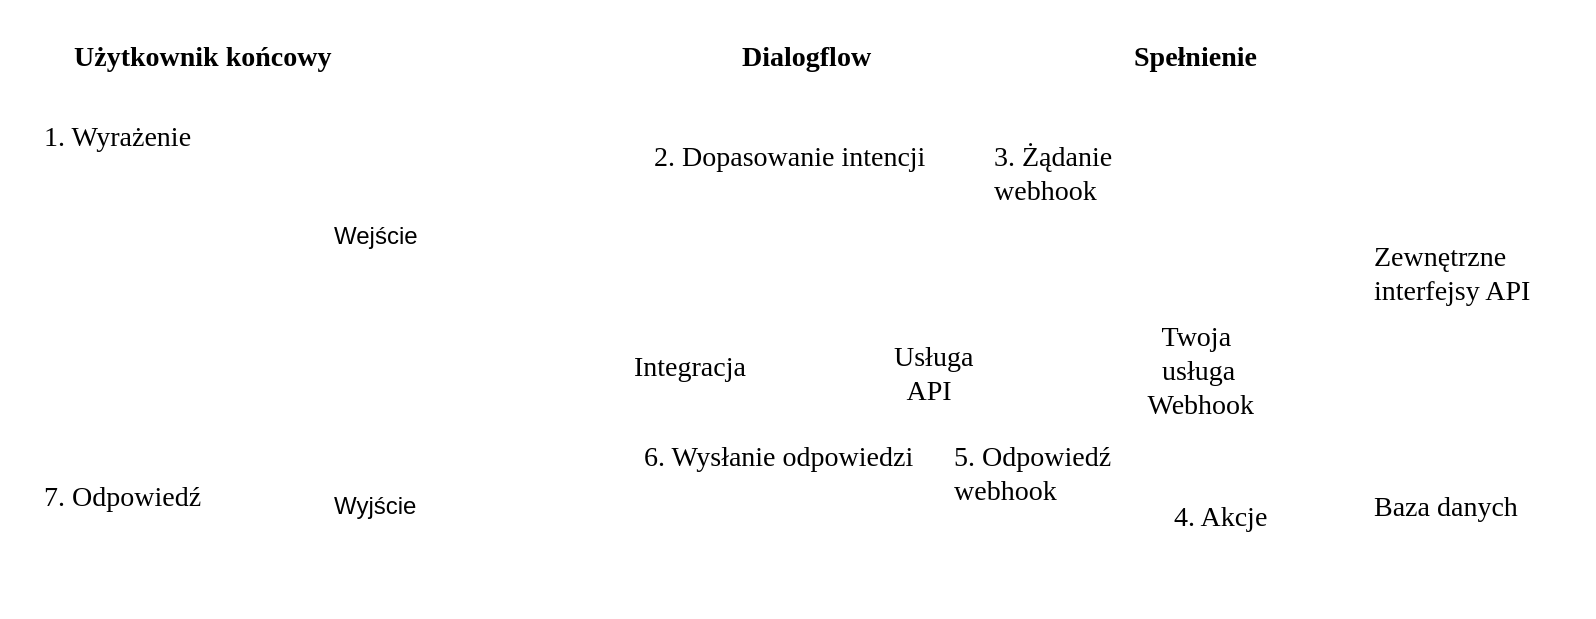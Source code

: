 <mxfile version="13.4.6" type="github">
  <diagram id="h810xF65mg9MJsxGK6w5" name="Page-1">
    <mxGraphModel dx="1422" dy="723" grid="1" gridSize="10" guides="1" tooltips="1" connect="1" arrows="1" fold="1" page="1" pageScale="1" pageWidth="827" pageHeight="1169" math="0" shadow="0">
      <root>
        <mxCell id="0" />
        <mxCell id="1" parent="0" />
        <mxCell id="yAX7AdngXoGngetymqkQ-1" value="" style="shape=image;verticalLabelPosition=bottom;labelBackgroundColor=#ffffff;verticalAlign=top;aspect=fixed;imageAspect=0;image=https://cloud.google.com/dialogflow/docs/images/fulfillment-flow.svg;" vertex="1" parent="1">
          <mxGeometry x="13" y="120" width="797" height="308.07" as="geometry" />
        </mxCell>
        <mxCell id="yAX7AdngXoGngetymqkQ-2" value="&lt;font color=&quot;#000000&quot; face=&quot;Times New Roman&quot; style=&quot;font-size: 14px&quot;&gt;&lt;b&gt;Użytkownik końcowy&lt;/b&gt;&lt;/font&gt;" style="points=[[0,0,0],[0.25,0,0],[0.5,0,0],[0.75,0,0],[1,0,0],[1,0.25,0],[1,0.5,0],[1,0.75,0],[1,1,0],[0.75,1,0],[0.5,1,0],[0.25,1,0],[0,1,0],[0,0.75,0],[0,0.5,0],[0,0.25,0]];rounded=1;absoluteArcSize=1;arcSize=2;html=1;strokeColor=none;gradientColor=none;shadow=0;dashed=0;fontSize=12;fontColor=#9E9E9E;align=left;verticalAlign=top;spacing=10;spacingTop=-4;" vertex="1" parent="1">
          <mxGeometry x="40" y="130" width="220" height="30" as="geometry" />
        </mxCell>
        <mxCell id="yAX7AdngXoGngetymqkQ-3" value="&lt;font color=&quot;#000000&quot; face=&quot;Times New Roman&quot; style=&quot;font-size: 14px&quot;&gt;&lt;b&gt;Spełnienie&lt;/b&gt;&lt;/font&gt;" style="points=[[0,0,0],[0.25,0,0],[0.5,0,0],[0.75,0,0],[1,0,0],[1,0.25,0],[1,0.5,0],[1,0.75,0],[1,1,0],[0.75,1,0],[0.5,1,0],[0.25,1,0],[0,1,0],[0,0.75,0],[0,0.5,0],[0,0.25,0]];rounded=1;absoluteArcSize=1;arcSize=2;html=1;strokeColor=none;gradientColor=none;shadow=0;dashed=0;fontSize=12;fontColor=#9E9E9E;align=left;verticalAlign=top;spacing=10;spacingTop=-4;" vertex="1" parent="1">
          <mxGeometry x="570" y="130" width="210" height="30" as="geometry" />
        </mxCell>
        <mxCell id="yAX7AdngXoGngetymqkQ-4" value="&lt;font color=&quot;#000000&quot; face=&quot;Times New Roman&quot; style=&quot;font-size: 14px&quot;&gt;1. Wyrażenie&lt;/font&gt;" style="points=[[0,0,0],[0.25,0,0],[0.5,0,0],[0.75,0,0],[1,0,0],[1,0.25,0],[1,0.5,0],[1,0.75,0],[1,1,0],[0.75,1,0],[0.5,1,0],[0.25,1,0],[0,1,0],[0,0.75,0],[0,0.5,0],[0,0.25,0]];rounded=1;absoluteArcSize=1;arcSize=2;html=1;strokeColor=none;gradientColor=none;shadow=0;dashed=0;fontSize=12;fontColor=#9E9E9E;align=left;verticalAlign=top;spacing=10;spacingTop=-4;" vertex="1" parent="1">
          <mxGeometry x="25" y="170" width="95" height="30" as="geometry" />
        </mxCell>
        <mxCell id="yAX7AdngXoGngetymqkQ-6" value="&lt;font color=&quot;#000000&quot; face=&quot;Times New Roman&quot; style=&quot;font-size: 14px&quot;&gt;7. Odpowiedź&lt;/font&gt;" style="points=[[0,0,0],[0.25,0,0],[0.5,0,0],[0.75,0,0],[1,0,0],[1,0.25,0],[1,0.5,0],[1,0.75,0],[1,1,0],[0.75,1,0],[0.5,1,0],[0.25,1,0],[0,1,0],[0,0.75,0],[0,0.5,0],[0,0.25,0]];rounded=1;absoluteArcSize=1;arcSize=2;html=1;strokeColor=none;gradientColor=none;shadow=0;dashed=0;fontSize=12;fontColor=#9E9E9E;align=left;verticalAlign=top;spacing=10;spacingTop=-4;" vertex="1" parent="1">
          <mxGeometry x="25" y="350" width="95" height="30" as="geometry" />
        </mxCell>
        <mxCell id="yAX7AdngXoGngetymqkQ-7" value="&lt;font color=&quot;#000000&quot; face=&quot;Times New Roman&quot;&gt;&lt;span style=&quot;font-size: 14px&quot;&gt;2. Dopasowanie intencji&lt;/span&gt;&lt;/font&gt;" style="points=[[0,0,0],[0.25,0,0],[0.5,0,0],[0.75,0,0],[1,0,0],[1,0.25,0],[1,0.5,0],[1,0.75,0],[1,1,0],[0.75,1,0],[0.5,1,0],[0.25,1,0],[0,1,0],[0,0.75,0],[0,0.5,0],[0,0.25,0]];rounded=1;absoluteArcSize=1;arcSize=2;html=1;strokeColor=none;gradientColor=none;shadow=0;dashed=0;fontSize=12;fontColor=#9E9E9E;align=left;verticalAlign=top;spacing=10;spacingTop=-4;" vertex="1" parent="1">
          <mxGeometry x="330" y="180" width="150" height="30" as="geometry" />
        </mxCell>
        <mxCell id="yAX7AdngXoGngetymqkQ-8" value="&lt;font color=&quot;#000000&quot; face=&quot;Times New Roman&quot; style=&quot;font-size: 14px&quot;&gt;3. Żądanie &lt;br&gt;webhook&lt;/font&gt;" style="points=[[0,0,0],[0.25,0,0],[0.5,0,0],[0.75,0,0],[1,0,0],[1,0.25,0],[1,0.5,0],[1,0.75,0],[1,1,0],[0.75,1,0],[0.5,1,0],[0.25,1,0],[0,1,0],[0,0.75,0],[0,0.5,0],[0,0.25,0]];rounded=1;absoluteArcSize=1;arcSize=2;html=1;strokeColor=none;gradientColor=none;shadow=0;dashed=0;fontSize=12;fontColor=#9E9E9E;align=left;verticalAlign=top;spacing=10;spacingTop=-4;" vertex="1" parent="1">
          <mxGeometry x="500" y="180" width="90" height="50" as="geometry" />
        </mxCell>
        <mxCell id="yAX7AdngXoGngetymqkQ-9" value="&lt;font color=&quot;#000000&quot; face=&quot;Times New Roman&quot;&gt;&lt;span style=&quot;font-size: 14px&quot;&gt;Zewnętrzne &lt;br&gt;interfejsy API&lt;/span&gt;&lt;/font&gt;" style="points=[[0,0,0],[0.25,0,0],[0.5,0,0],[0.75,0,0],[1,0,0],[1,0.25,0],[1,0.5,0],[1,0.75,0],[1,1,0],[0.75,1,0],[0.5,1,0],[0.25,1,0],[0,1,0],[0,0.75,0],[0,0.5,0],[0,0.25,0]];rounded=1;absoluteArcSize=1;arcSize=2;html=1;strokeColor=none;gradientColor=none;shadow=0;dashed=0;fontSize=12;fontColor=#9E9E9E;align=left;verticalAlign=top;spacing=10;spacingTop=-4;" vertex="1" parent="1">
          <mxGeometry x="690" y="230" width="90" height="40" as="geometry" />
        </mxCell>
        <mxCell id="yAX7AdngXoGngetymqkQ-10" value="&lt;font color=&quot;#000000&quot; face=&quot;Times New Roman&quot; style=&quot;font-size: 14px&quot;&gt;6. Wysłanie odpowiedzi&lt;/font&gt;" style="points=[[0,0,0],[0.25,0,0],[0.5,0,0],[0.75,0,0],[1,0,0],[1,0.25,0],[1,0.5,0],[1,0.75,0],[1,1,0],[0.75,1,0],[0.5,1,0],[0.25,1,0],[0,1,0],[0,0.75,0],[0,0.5,0],[0,0.25,0]];rounded=1;absoluteArcSize=1;arcSize=2;html=1;strokeColor=none;gradientColor=none;shadow=0;dashed=0;fontSize=12;fontColor=#9E9E9E;align=left;verticalAlign=top;spacing=10;spacingTop=-4;" vertex="1" parent="1">
          <mxGeometry x="325" y="330" width="160" height="30" as="geometry" />
        </mxCell>
        <mxCell id="yAX7AdngXoGngetymqkQ-11" value="&lt;font color=&quot;#000000&quot; face=&quot;Times New Roman&quot; style=&quot;font-size: 14px&quot;&gt;5. Odpowiedź&amp;nbsp;&lt;br&gt;webhook&lt;/font&gt;" style="points=[[0,0,0],[0.25,0,0],[0.5,0,0],[0.75,0,0],[1,0,0],[1,0.25,0],[1,0.5,0],[1,0.75,0],[1,1,0],[0.75,1,0],[0.5,1,0],[0.25,1,0],[0,1,0],[0,0.75,0],[0,0.5,0],[0,0.25,0]];rounded=1;absoluteArcSize=1;arcSize=2;html=1;strokeColor=none;gradientColor=none;shadow=0;dashed=0;fontSize=12;fontColor=#9E9E9E;align=left;verticalAlign=top;spacing=10;spacingTop=-4;" vertex="1" parent="1">
          <mxGeometry x="480" y="330" width="100" height="50" as="geometry" />
        </mxCell>
        <mxCell id="yAX7AdngXoGngetymqkQ-13" value="&lt;font color=&quot;#000000&quot; face=&quot;Times New Roman&quot; style=&quot;font-size: 14px&quot;&gt;Baza danych&lt;/font&gt;" style="points=[[0,0,0],[0.25,0,0],[0.5,0,0],[0.75,0,0],[1,0,0],[1,0.25,0],[1,0.5,0],[1,0.75,0],[1,1,0],[0.75,1,0],[0.5,1,0],[0.25,1,0],[0,1,0],[0,0.75,0],[0,0.5,0],[0,0.25,0]];rounded=1;absoluteArcSize=1;arcSize=2;html=1;strokeColor=none;gradientColor=none;shadow=0;dashed=0;fontSize=12;fontColor=#9E9E9E;align=left;verticalAlign=top;spacing=10;spacingTop=-4;" vertex="1" parent="1">
          <mxGeometry x="690" y="355" width="90" height="30" as="geometry" />
        </mxCell>
        <mxCell id="yAX7AdngXoGngetymqkQ-14" value="&lt;font color=&quot;#000000&quot;&gt;Wejście&lt;/font&gt;" style="points=[[0,0,0],[0.25,0,0],[0.5,0,0],[0.75,0,0],[1,0,0],[1,0.25,0],[1,0.5,0],[1,0.75,0],[1,1,0],[0.75,1,0],[0.5,1,0],[0.25,1,0],[0,1,0],[0,0.75,0],[0,0.5,0],[0,0.25,0]];rounded=1;absoluteArcSize=1;arcSize=2;html=1;strokeColor=none;gradientColor=none;shadow=0;dashed=0;fontSize=12;fontColor=#9E9E9E;align=left;verticalAlign=top;spacing=10;spacingTop=-4;" vertex="1" parent="1">
          <mxGeometry x="170" y="220" width="60" height="30" as="geometry" />
        </mxCell>
        <mxCell id="yAX7AdngXoGngetymqkQ-15" value="&lt;font color=&quot;#000000&quot;&gt;Wyjście&lt;/font&gt;" style="points=[[0,0,0],[0.25,0,0],[0.5,0,0],[0.75,0,0],[1,0,0],[1,0.25,0],[1,0.5,0],[1,0.75,0],[1,1,0],[0.75,1,0],[0.5,1,0],[0.25,1,0],[0,1,0],[0,0.75,0],[0,0.5,0],[0,0.25,0]];rounded=1;absoluteArcSize=1;arcSize=2;html=1;strokeColor=none;gradientColor=none;shadow=0;dashed=0;fontSize=12;fontColor=#9E9E9E;align=left;verticalAlign=top;spacing=10;spacingTop=-4;" vertex="1" parent="1">
          <mxGeometry x="170" y="355" width="60" height="20" as="geometry" />
        </mxCell>
        <mxCell id="yAX7AdngXoGngetymqkQ-16" value="&lt;font color=&quot;#000000&quot; face=&quot;Times New Roman&quot;&gt;&lt;span style=&quot;font-size: 14px&quot;&gt;Usługa &lt;br&gt;&amp;nbsp; API&lt;/span&gt;&lt;/font&gt;" style="points=[[0,0,0],[0.25,0,0],[0.5,0,0],[0.75,0,0],[1,0,0],[1,0.25,0],[1,0.5,0],[1,0.75,0],[1,1,0],[0.75,1,0],[0.5,1,0],[0.25,1,0],[0,1,0],[0,0.75,0],[0,0.5,0],[0,0.25,0]];rounded=1;absoluteArcSize=1;arcSize=2;html=1;strokeColor=none;gradientColor=none;shadow=0;dashed=0;fontSize=12;fontColor=#9E9E9E;align=left;verticalAlign=top;spacing=10;spacingTop=-4;" vertex="1" parent="1">
          <mxGeometry x="450" y="280" width="60" height="40" as="geometry" />
        </mxCell>
        <mxCell id="yAX7AdngXoGngetymqkQ-17" value="&lt;font color=&quot;#000000&quot; face=&quot;Times New Roman&quot; style=&quot;font-size: 14px&quot;&gt;Integracja&lt;/font&gt;" style="points=[[0,0,0],[0.25,0,0],[0.5,0,0],[0.75,0,0],[1,0,0],[1,0.25,0],[1,0.5,0],[1,0.75,0],[1,1,0],[0.75,1,0],[0.5,1,0],[0.25,1,0],[0,1,0],[0,0.75,0],[0,0.5,0],[0,0.25,0]];rounded=1;absoluteArcSize=1;arcSize=2;html=1;strokeColor=none;gradientColor=none;shadow=0;dashed=0;fontSize=12;fontColor=#9E9E9E;align=left;verticalAlign=top;spacing=10;spacingTop=-4;" vertex="1" parent="1">
          <mxGeometry x="320" y="285" width="70" height="30" as="geometry" />
        </mxCell>
        <mxCell id="yAX7AdngXoGngetymqkQ-18" value="&lt;font color=&quot;#000000&quot; face=&quot;Times New Roman&quot; style=&quot;font-size: 14px&quot;&gt;&lt;b&gt;Dialogflow&lt;/b&gt;&lt;/font&gt;" style="points=[[0,0,0],[0.25,0,0],[0.5,0,0],[0.75,0,0],[1,0,0],[1,0.25,0],[1,0.5,0],[1,0.75,0],[1,1,0],[0.75,1,0],[0.5,1,0],[0.25,1,0],[0,1,0],[0,0.75,0],[0,0.5,0],[0,0.25,0]];rounded=1;absoluteArcSize=1;arcSize=2;html=1;strokeColor=none;gradientColor=none;shadow=0;dashed=0;fontSize=12;fontColor=#9E9E9E;align=left;verticalAlign=top;spacing=10;spacingTop=-4;" vertex="1" parent="1">
          <mxGeometry x="373.5" y="130" width="80" height="30" as="geometry" />
        </mxCell>
        <mxCell id="yAX7AdngXoGngetymqkQ-19" value="&lt;font face=&quot;Times New Roman&quot; style=&quot;font-size: 14px&quot; color=&quot;#000000&quot;&gt;4. Akcje&lt;/font&gt;" style="points=[[0,0,0],[0.25,0,0],[0.5,0,0],[0.75,0,0],[1,0,0],[1,0.25,0],[1,0.5,0],[1,0.75,0],[1,1,0],[0.75,1,0],[0.5,1,0],[0.25,1,0],[0,1,0],[0,0.75,0],[0,0.5,0],[0,0.25,0]];rounded=1;absoluteArcSize=1;arcSize=2;html=1;strokeColor=none;gradientColor=none;shadow=0;dashed=0;fontSize=12;fontColor=#9E9E9E;align=left;verticalAlign=top;spacing=10;spacingTop=-4;" vertex="1" parent="1">
          <mxGeometry x="590" y="360" width="70" height="30" as="geometry" />
        </mxCell>
        <mxCell id="yAX7AdngXoGngetymqkQ-20" value="&lt;font color=&quot;#000000&quot; face=&quot;Times New Roman&quot;&gt;&lt;span style=&quot;font-size: 14px&quot;&gt;&amp;nbsp; &amp;nbsp; Twoja &lt;br&gt;&amp;nbsp; &amp;nbsp; usługa &lt;br&gt;&amp;nbsp; Webhook&lt;/span&gt;&lt;/font&gt;" style="points=[[0,0,0],[0.25,0,0],[0.5,0,0],[0.75,0,0],[1,0,0],[1,0.25,0],[1,0.5,0],[1,0.75,0],[1,1,0],[0.75,1,0],[0.5,1,0],[0.25,1,0],[0,1,0],[0,0.75,0],[0,0.5,0],[0,0.25,0]];rounded=1;absoluteArcSize=1;arcSize=2;html=1;strokeColor=none;gradientColor=none;shadow=0;dashed=0;fontSize=12;fontColor=#9E9E9E;align=left;verticalAlign=top;spacing=10;spacingTop=-4;" vertex="1" parent="1">
          <mxGeometry x="570" y="270" width="80" height="50" as="geometry" />
        </mxCell>
      </root>
    </mxGraphModel>
  </diagram>
</mxfile>
